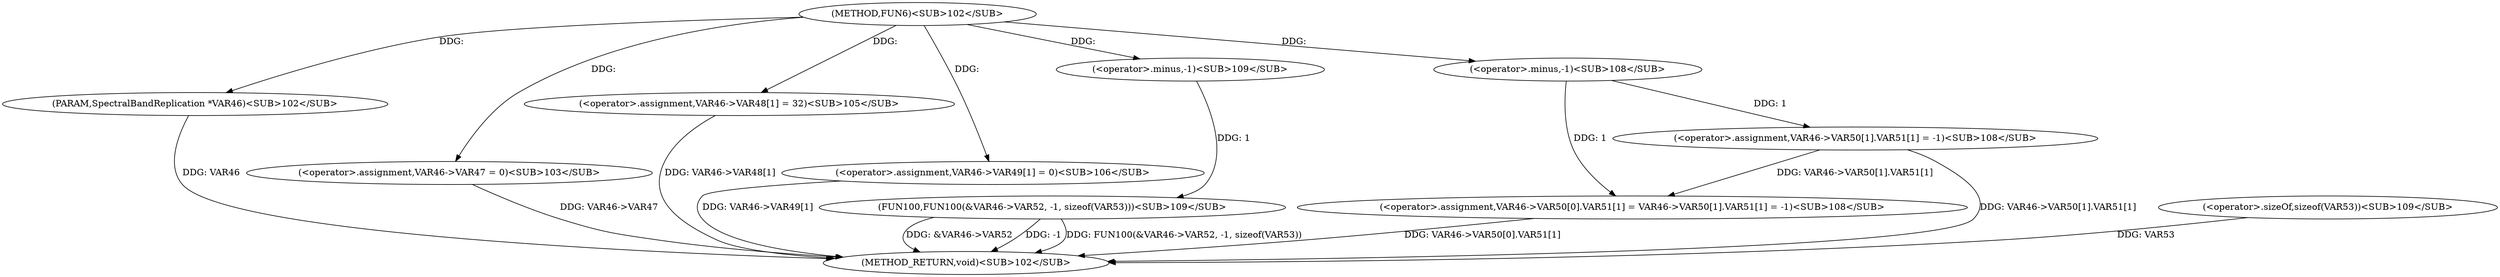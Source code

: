 
digraph "FUN6" {  

"627" [label = "(METHOD,FUN6)<SUB>102</SUB>" ]

"680" [label = "(METHOD_RETURN,void)<SUB>102</SUB>" ]

"628" [label = "(PARAM,SpectralBandReplication *VAR46)<SUB>102</SUB>" ]

"630" [label = "(&lt;operator&gt;.assignment,VAR46-&gt;VAR47 = 0)<SUB>103</SUB>" ]

"635" [label = "(&lt;operator&gt;.assignment,VAR46-&gt;VAR48[1] = 32)<SUB>105</SUB>" ]

"642" [label = "(&lt;operator&gt;.assignment,VAR46-&gt;VAR49[1] = 0)<SUB>106</SUB>" ]

"649" [label = "(&lt;operator&gt;.assignment,VAR46-&gt;VAR50[0].VAR51[1] = VAR46-&gt;VAR50[1].VAR51[1] = -1)<SUB>108</SUB>" ]

"671" [label = "(FUN100,FUN100(&amp;VAR46-&gt;VAR52, -1, sizeof(VAR53)))<SUB>109</SUB>" ]

"659" [label = "(&lt;operator&gt;.assignment,VAR46-&gt;VAR50[1].VAR51[1] = -1)<SUB>108</SUB>" ]

"676" [label = "(&lt;operator&gt;.minus,-1)<SUB>109</SUB>" ]

"678" [label = "(&lt;operator&gt;.sizeOf,sizeof(VAR53))<SUB>109</SUB>" ]

"669" [label = "(&lt;operator&gt;.minus,-1)<SUB>108</SUB>" ]

  "628" -> "680"  [ label = "DDG: VAR46"] 

  "630" -> "680"  [ label = "DDG: VAR46-&gt;VAR47"] 

  "635" -> "680"  [ label = "DDG: VAR46-&gt;VAR48[1]"] 

  "642" -> "680"  [ label = "DDG: VAR46-&gt;VAR49[1]"] 

  "649" -> "680"  [ label = "DDG: VAR46-&gt;VAR50[0].VAR51[1]"] 

  "659" -> "680"  [ label = "DDG: VAR46-&gt;VAR50[1].VAR51[1]"] 

  "671" -> "680"  [ label = "DDG: &amp;VAR46-&gt;VAR52"] 

  "671" -> "680"  [ label = "DDG: -1"] 

  "671" -> "680"  [ label = "DDG: FUN100(&amp;VAR46-&gt;VAR52, -1, sizeof(VAR53))"] 

  "678" -> "680"  [ label = "DDG: VAR53"] 

  "627" -> "628"  [ label = "DDG: "] 

  "627" -> "630"  [ label = "DDG: "] 

  "627" -> "635"  [ label = "DDG: "] 

  "627" -> "642"  [ label = "DDG: "] 

  "659" -> "649"  [ label = "DDG: VAR46-&gt;VAR50[1].VAR51[1]"] 

  "669" -> "649"  [ label = "DDG: 1"] 

  "676" -> "671"  [ label = "DDG: 1"] 

  "669" -> "659"  [ label = "DDG: 1"] 

  "627" -> "676"  [ label = "DDG: "] 

  "627" -> "669"  [ label = "DDG: "] 

}